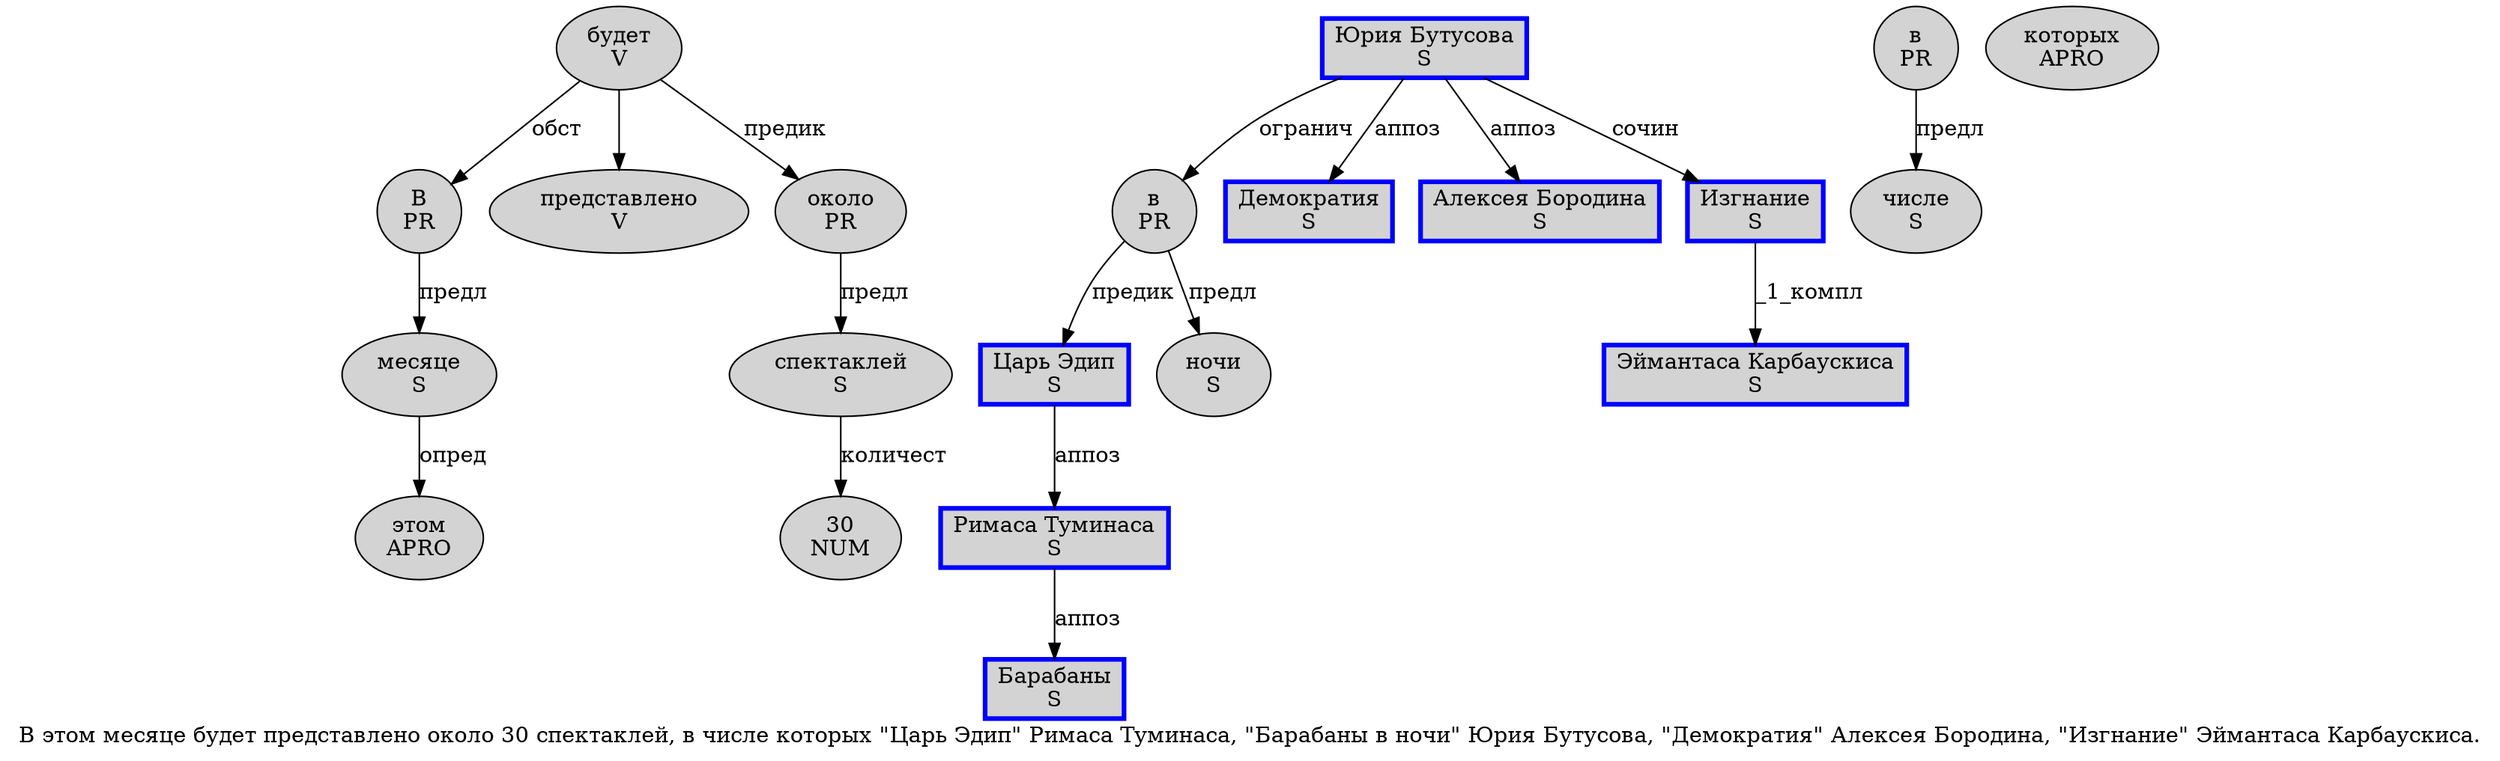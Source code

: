 digraph SENTENCE_177 {
	graph [label="В этом месяце будет представлено около 30 спектаклей, в числе которых \"Царь Эдип\" Римаса Туминаса, \"Барабаны в ночи\" Юрия Бутусова, \"Демократия\" Алексея Бородина, \"Изгнание\" Эймантаса Карбаускиса."]
	node [style=filled]
		0 [label="В
PR" color="" fillcolor=lightgray penwidth=1 shape=ellipse]
		1 [label="этом
APRO" color="" fillcolor=lightgray penwidth=1 shape=ellipse]
		2 [label="месяце
S" color="" fillcolor=lightgray penwidth=1 shape=ellipse]
		3 [label="будет
V" color="" fillcolor=lightgray penwidth=1 shape=ellipse]
		4 [label="представлено
V" color="" fillcolor=lightgray penwidth=1 shape=ellipse]
		5 [label="около
PR" color="" fillcolor=lightgray penwidth=1 shape=ellipse]
		6 [label="30
NUM" color="" fillcolor=lightgray penwidth=1 shape=ellipse]
		7 [label="спектаклей
S" color="" fillcolor=lightgray penwidth=1 shape=ellipse]
		32 [label="Эймантаса Карбаускиса
S" color=blue fillcolor=lightgray penwidth=3 shape=box]
		9 [label="в
PR" color="" fillcolor=lightgray penwidth=1 shape=ellipse]
		10 [label="числе
S" color="" fillcolor=lightgray penwidth=1 shape=ellipse]
		11 [label="которых
APRO" color="" fillcolor=lightgray penwidth=1 shape=ellipse]
		13 [label="Царь Эдип
S" color=blue fillcolor=lightgray penwidth=3 shape=box]
		15 [label="Римаса Туминаса
S" color=blue fillcolor=lightgray penwidth=3 shape=box]
		18 [label="Барабаны
S" color=blue fillcolor=lightgray penwidth=3 shape=box]
		19 [label="в
PR" color="" fillcolor=lightgray penwidth=1 shape=ellipse]
		20 [label="ночи
S" color="" fillcolor=lightgray penwidth=1 shape=ellipse]
		22 [label="Юрия Бутусова
S" color=blue fillcolor=lightgray penwidth=3 shape=box]
		25 [label="Демократия
S" color=blue fillcolor=lightgray penwidth=3 shape=box]
		27 [label="Алексея Бородина
S" color=blue fillcolor=lightgray penwidth=3 shape=box]
		30 [label="Изгнание
S" color=blue fillcolor=lightgray penwidth=3 shape=box]
			15 -> 18 [label="аппоз"]
			3 -> 0 [label="обст"]
			3 -> 4
			3 -> 5 [label="предик"]
			19 -> 13 [label="предик"]
			19 -> 20 [label="предл"]
			7 -> 6 [label="количест"]
			22 -> 19 [label="огранич"]
			22 -> 25 [label="аппоз"]
			22 -> 27 [label="аппоз"]
			22 -> 30 [label="сочин"]
			0 -> 2 [label="предл"]
			9 -> 10 [label="предл"]
			5 -> 7 [label="предл"]
			30 -> 32 [label="_1_компл"]
			2 -> 1 [label="опред"]
			13 -> 15 [label="аппоз"]
}